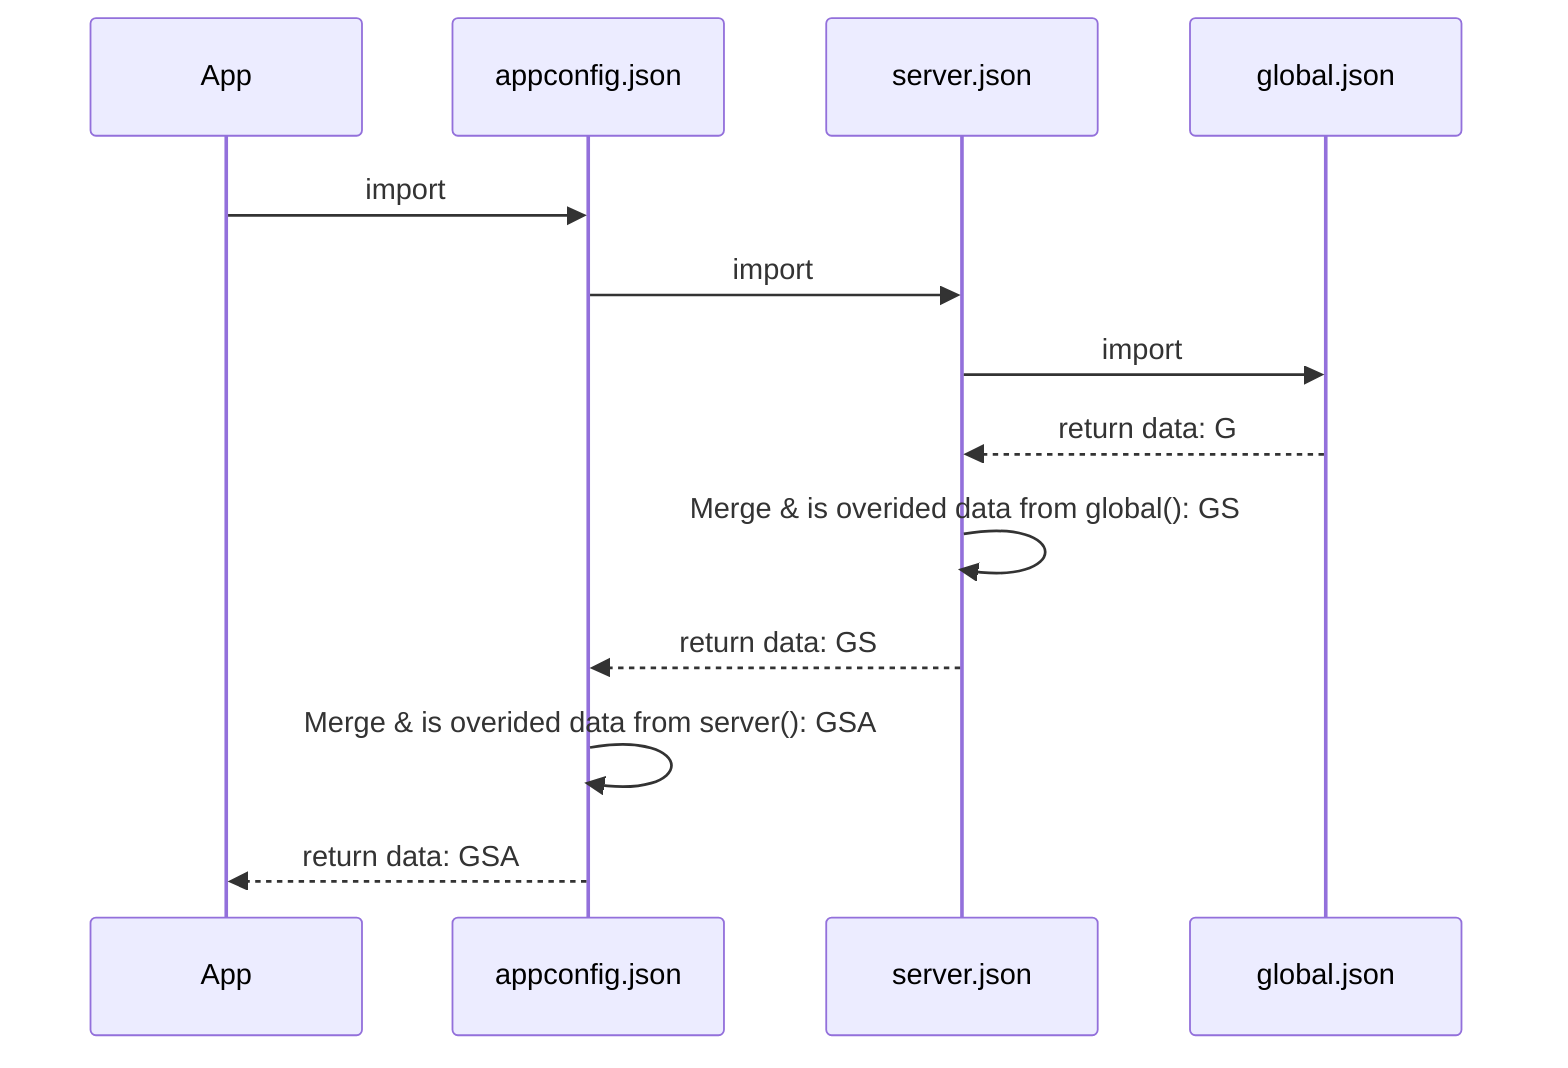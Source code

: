 sequenceDiagram
  App             ->> appconfig.json  : import
  appconfig.json  ->> server.json     : import
  server.json     ->> global.json     : import
  global.json     -->> server.json    : return data: G
  server.json     ->> server.json     : Merge & is overided data from global(): GS
  server.json     -->> appconfig.json : return data: GS
  appconfig.json  ->> appconfig.json     : Merge & is overided data from server(): GSA
  appconfig.json     -->> App : return data: GSA